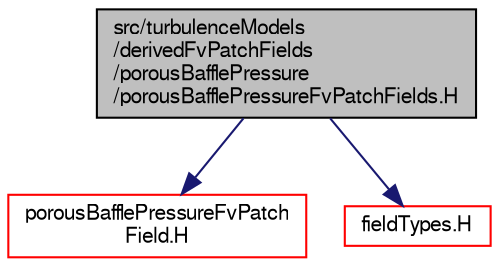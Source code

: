 digraph "src/turbulenceModels/derivedFvPatchFields/porousBafflePressure/porousBafflePressureFvPatchFields.H"
{
  bgcolor="transparent";
  edge [fontname="FreeSans",fontsize="10",labelfontname="FreeSans",labelfontsize="10"];
  node [fontname="FreeSans",fontsize="10",shape=record];
  Node0 [label="src/turbulenceModels\l/derivedFvPatchFields\l/porousBafflePressure\l/porousBafflePressureFvPatchFields.H",height=0.2,width=0.4,color="black", fillcolor="grey75", style="filled", fontcolor="black"];
  Node0 -> Node1 [color="midnightblue",fontsize="10",style="solid",fontname="FreeSans"];
  Node1 [label="porousBafflePressureFvPatch\lField.H",height=0.2,width=0.4,color="red",URL="$a40304.html"];
  Node0 -> Node93 [color="midnightblue",fontsize="10",style="solid",fontname="FreeSans"];
  Node93 [label="fieldTypes.H",height=0.2,width=0.4,color="red",URL="$a09608.html",tooltip="Include the header files for all the primitive types that Fields are instantiated for..."];
}
